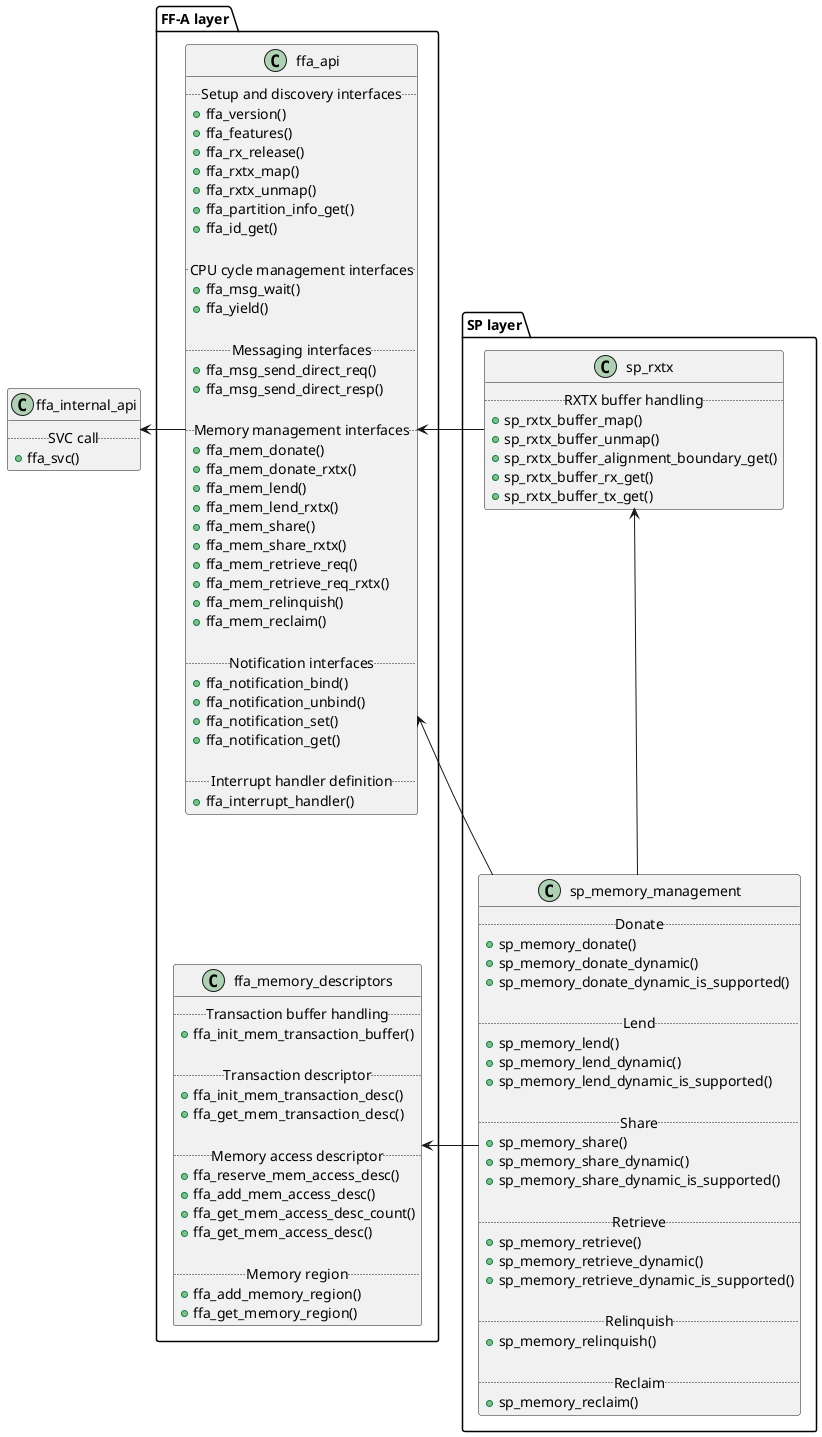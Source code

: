 '-------------------------------------------------------------------------------
' Copyright (c) 2020-2021, Arm Limited and Contributors. All rights reserved.
'
' SPDX-License-Identifier: BSD-3-Clause
'
'-------------------------------------------------------------------------------

@startuml

class ffa_internal_api {
  .. SVC call ..
  + ffa_svc()
}

package "FF-A layer" {
  class ffa_api {
    .. Setup and discovery interfaces ..
    + ffa_version()
    + ffa_features()
    + ffa_rx_release()
    + ffa_rxtx_map()
    + ffa_rxtx_unmap()
    + ffa_partition_info_get()
    + ffa_id_get()

    .. CPU cycle management interfaces ..
    + ffa_msg_wait()
    + ffa_yield()

    .. Messaging interfaces ..
    + ffa_msg_send_direct_req()
    + ffa_msg_send_direct_resp()

    .. Memory management interfaces ..
    + ffa_mem_donate()
    + ffa_mem_donate_rxtx()
    + ffa_mem_lend()
    + ffa_mem_lend_rxtx()
    + ffa_mem_share()
    + ffa_mem_share_rxtx()
    + ffa_mem_retrieve_req()
    + ffa_mem_retrieve_req_rxtx()
    + ffa_mem_relinquish()
    + ffa_mem_reclaim()

    .. Notification interfaces ..
    + ffa_notification_bind()
    + ffa_notification_unbind()
    + ffa_notification_set()
    + ffa_notification_get()

    .. Interrupt handler definition ..
    + ffa_interrupt_handler()
  }

  class ffa_memory_descriptors {
    .. Transaction buffer handling ..
    + ffa_init_mem_transaction_buffer()

    .. Transaction descriptor ..
    + ffa_init_mem_transaction_desc()
    + ffa_get_mem_transaction_desc()

    .. Memory access descriptor ..
    + ffa_reserve_mem_access_desc()
    + ffa_add_mem_access_desc()
    + ffa_get_mem_access_desc_count()
    + ffa_get_mem_access_desc()

    .. Memory region ..
    + ffa_add_memory_region()
    + ffa_get_memory_region()
  }
}

package "SP layer" {
  class sp_rxtx {
    .. RXTX buffer handling ..
    + sp_rxtx_buffer_map()
    + sp_rxtx_buffer_unmap()
    + sp_rxtx_buffer_alignment_boundary_get()
    + sp_rxtx_buffer_rx_get()
    + sp_rxtx_buffer_tx_get()
  }

  class sp_memory_management {
    .. Donate ..
    + sp_memory_donate()
    + sp_memory_donate_dynamic()
    + sp_memory_donate_dynamic_is_supported()

    .. Lend ..
    + sp_memory_lend()
    + sp_memory_lend_dynamic()
    + sp_memory_lend_dynamic_is_supported()

    .. Share ..
    + sp_memory_share()
    + sp_memory_share_dynamic()
    + sp_memory_share_dynamic_is_supported()

    .. Retrieve ..
    + sp_memory_retrieve()
    + sp_memory_retrieve_dynamic()
    + sp_memory_retrieve_dynamic_is_supported()

    .. Relinquish ..
    + sp_memory_relinquish()

    .. Reclaim ..
    + sp_memory_reclaim()
  }
}


ffa_api -left-> ffa_internal_api

ffa_api -[hidden]-> ffa_memory_descriptors

sp_rxtx -left-> ffa_api
sp_memory_management --> ffa_api
sp_memory_management -left-> ffa_memory_descriptors
sp_memory_management -up-> sp_rxtx

@enduml
